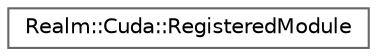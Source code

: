 digraph "Graphical Class Hierarchy"
{
 // LATEX_PDF_SIZE
  bgcolor="transparent";
  edge [fontname=Helvetica,fontsize=10,labelfontname=Helvetica,labelfontsize=10];
  node [fontname=Helvetica,fontsize=10,shape=box,height=0.2,width=0.4];
  rankdir="LR";
  Node0 [id="Node000000",label="Realm::Cuda::RegisteredModule",height=0.2,width=0.4,color="grey40", fillcolor="white", style="filled",URL="$structRealm_1_1Cuda_1_1RegisteredModule.html",tooltip=" "];
}
